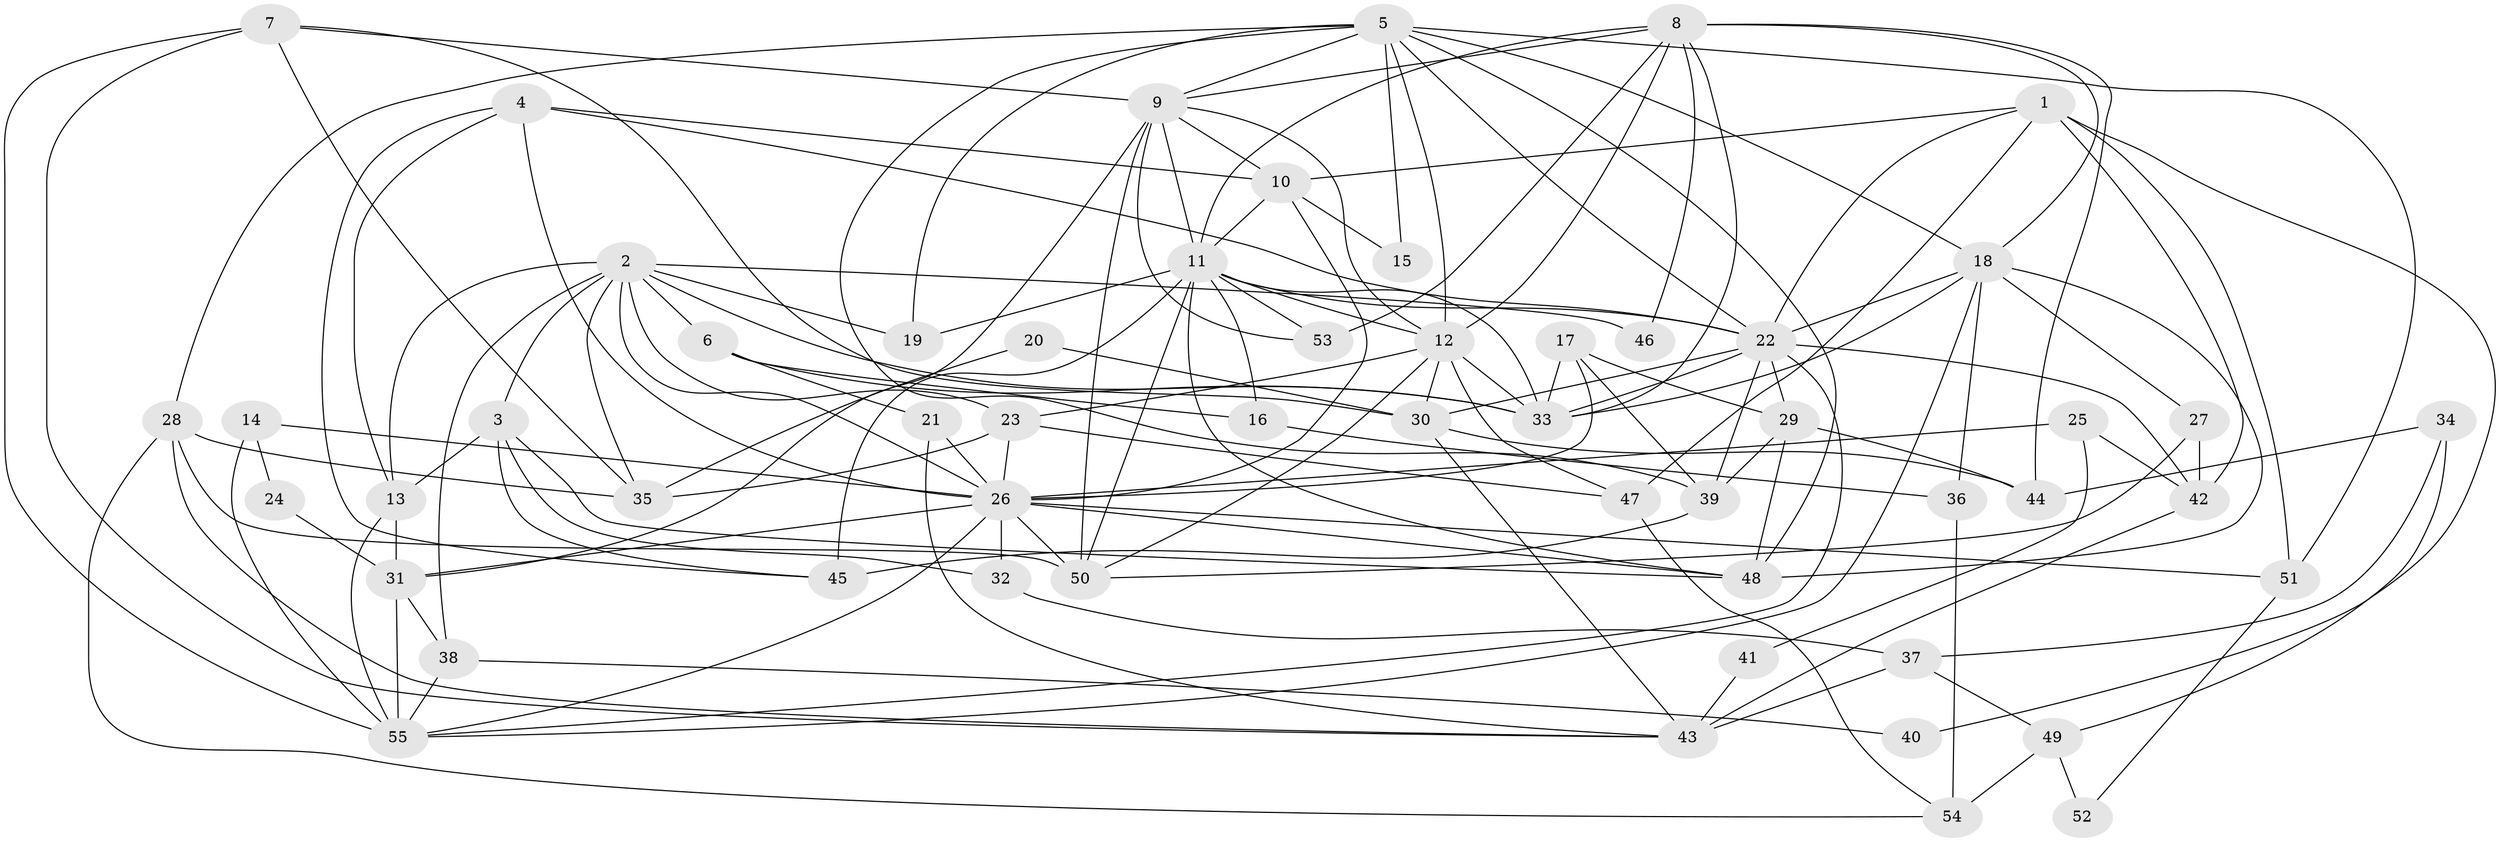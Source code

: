 // original degree distribution, {6: 0.06363636363636363, 2: 0.12727272727272726, 5: 0.16363636363636364, 3: 0.2818181818181818, 4: 0.2909090909090909, 7: 0.045454545454545456, 8: 0.02727272727272727}
// Generated by graph-tools (version 1.1) at 2025/51/03/04/25 22:51:17]
// undirected, 55 vertices, 142 edges
graph export_dot {
  node [color=gray90,style=filled];
  1;
  2;
  3;
  4;
  5;
  6;
  7;
  8;
  9;
  10;
  11;
  12;
  13;
  14;
  15;
  16;
  17;
  18;
  19;
  20;
  21;
  22;
  23;
  24;
  25;
  26;
  27;
  28;
  29;
  30;
  31;
  32;
  33;
  34;
  35;
  36;
  37;
  38;
  39;
  40;
  41;
  42;
  43;
  44;
  45;
  46;
  47;
  48;
  49;
  50;
  51;
  52;
  53;
  54;
  55;
  1 -- 10 [weight=1.0];
  1 -- 22 [weight=1.0];
  1 -- 40 [weight=1.0];
  1 -- 42 [weight=1.0];
  1 -- 47 [weight=1.0];
  1 -- 51 [weight=1.0];
  2 -- 3 [weight=1.0];
  2 -- 6 [weight=1.0];
  2 -- 13 [weight=2.0];
  2 -- 19 [weight=1.0];
  2 -- 23 [weight=2.0];
  2 -- 26 [weight=2.0];
  2 -- 33 [weight=2.0];
  2 -- 35 [weight=1.0];
  2 -- 38 [weight=1.0];
  2 -- 46 [weight=1.0];
  3 -- 13 [weight=1.0];
  3 -- 32 [weight=1.0];
  3 -- 45 [weight=1.0];
  3 -- 48 [weight=1.0];
  4 -- 10 [weight=1.0];
  4 -- 13 [weight=1.0];
  4 -- 22 [weight=1.0];
  4 -- 26 [weight=2.0];
  4 -- 45 [weight=1.0];
  5 -- 9 [weight=1.0];
  5 -- 12 [weight=1.0];
  5 -- 15 [weight=2.0];
  5 -- 18 [weight=1.0];
  5 -- 19 [weight=1.0];
  5 -- 22 [weight=1.0];
  5 -- 28 [weight=1.0];
  5 -- 39 [weight=1.0];
  5 -- 48 [weight=1.0];
  5 -- 51 [weight=1.0];
  6 -- 16 [weight=1.0];
  6 -- 21 [weight=1.0];
  6 -- 33 [weight=1.0];
  7 -- 9 [weight=1.0];
  7 -- 30 [weight=1.0];
  7 -- 35 [weight=1.0];
  7 -- 43 [weight=1.0];
  7 -- 55 [weight=1.0];
  8 -- 9 [weight=1.0];
  8 -- 11 [weight=1.0];
  8 -- 12 [weight=2.0];
  8 -- 18 [weight=1.0];
  8 -- 33 [weight=1.0];
  8 -- 44 [weight=1.0];
  8 -- 46 [weight=1.0];
  8 -- 53 [weight=2.0];
  9 -- 10 [weight=1.0];
  9 -- 11 [weight=1.0];
  9 -- 12 [weight=2.0];
  9 -- 31 [weight=2.0];
  9 -- 50 [weight=2.0];
  9 -- 53 [weight=1.0];
  10 -- 11 [weight=2.0];
  10 -- 15 [weight=1.0];
  10 -- 26 [weight=1.0];
  11 -- 12 [weight=1.0];
  11 -- 16 [weight=2.0];
  11 -- 19 [weight=1.0];
  11 -- 22 [weight=2.0];
  11 -- 33 [weight=1.0];
  11 -- 45 [weight=2.0];
  11 -- 48 [weight=1.0];
  11 -- 50 [weight=1.0];
  11 -- 53 [weight=1.0];
  12 -- 23 [weight=1.0];
  12 -- 30 [weight=1.0];
  12 -- 33 [weight=1.0];
  12 -- 47 [weight=1.0];
  12 -- 50 [weight=1.0];
  13 -- 31 [weight=1.0];
  13 -- 55 [weight=1.0];
  14 -- 24 [weight=1.0];
  14 -- 26 [weight=1.0];
  14 -- 55 [weight=1.0];
  16 -- 36 [weight=1.0];
  17 -- 26 [weight=2.0];
  17 -- 29 [weight=1.0];
  17 -- 33 [weight=1.0];
  17 -- 39 [weight=1.0];
  18 -- 22 [weight=1.0];
  18 -- 27 [weight=1.0];
  18 -- 33 [weight=1.0];
  18 -- 36 [weight=1.0];
  18 -- 48 [weight=1.0];
  18 -- 55 [weight=1.0];
  20 -- 30 [weight=1.0];
  20 -- 35 [weight=1.0];
  21 -- 26 [weight=1.0];
  21 -- 43 [weight=1.0];
  22 -- 29 [weight=1.0];
  22 -- 30 [weight=1.0];
  22 -- 33 [weight=2.0];
  22 -- 39 [weight=1.0];
  22 -- 42 [weight=1.0];
  22 -- 55 [weight=1.0];
  23 -- 26 [weight=1.0];
  23 -- 35 [weight=1.0];
  23 -- 47 [weight=1.0];
  24 -- 31 [weight=1.0];
  25 -- 26 [weight=1.0];
  25 -- 41 [weight=1.0];
  25 -- 42 [weight=1.0];
  26 -- 31 [weight=1.0];
  26 -- 32 [weight=1.0];
  26 -- 48 [weight=1.0];
  26 -- 50 [weight=1.0];
  26 -- 51 [weight=1.0];
  26 -- 55 [weight=1.0];
  27 -- 42 [weight=1.0];
  27 -- 50 [weight=1.0];
  28 -- 35 [weight=1.0];
  28 -- 43 [weight=1.0];
  28 -- 50 [weight=1.0];
  28 -- 54 [weight=1.0];
  29 -- 39 [weight=1.0];
  29 -- 44 [weight=1.0];
  29 -- 48 [weight=1.0];
  30 -- 43 [weight=1.0];
  30 -- 44 [weight=1.0];
  31 -- 38 [weight=1.0];
  31 -- 55 [weight=1.0];
  32 -- 37 [weight=1.0];
  34 -- 37 [weight=1.0];
  34 -- 44 [weight=1.0];
  34 -- 49 [weight=1.0];
  36 -- 54 [weight=1.0];
  37 -- 43 [weight=1.0];
  37 -- 49 [weight=1.0];
  38 -- 40 [weight=1.0];
  38 -- 55 [weight=1.0];
  39 -- 45 [weight=1.0];
  41 -- 43 [weight=1.0];
  42 -- 43 [weight=1.0];
  47 -- 54 [weight=1.0];
  49 -- 52 [weight=1.0];
  49 -- 54 [weight=1.0];
  51 -- 52 [weight=1.0];
}
